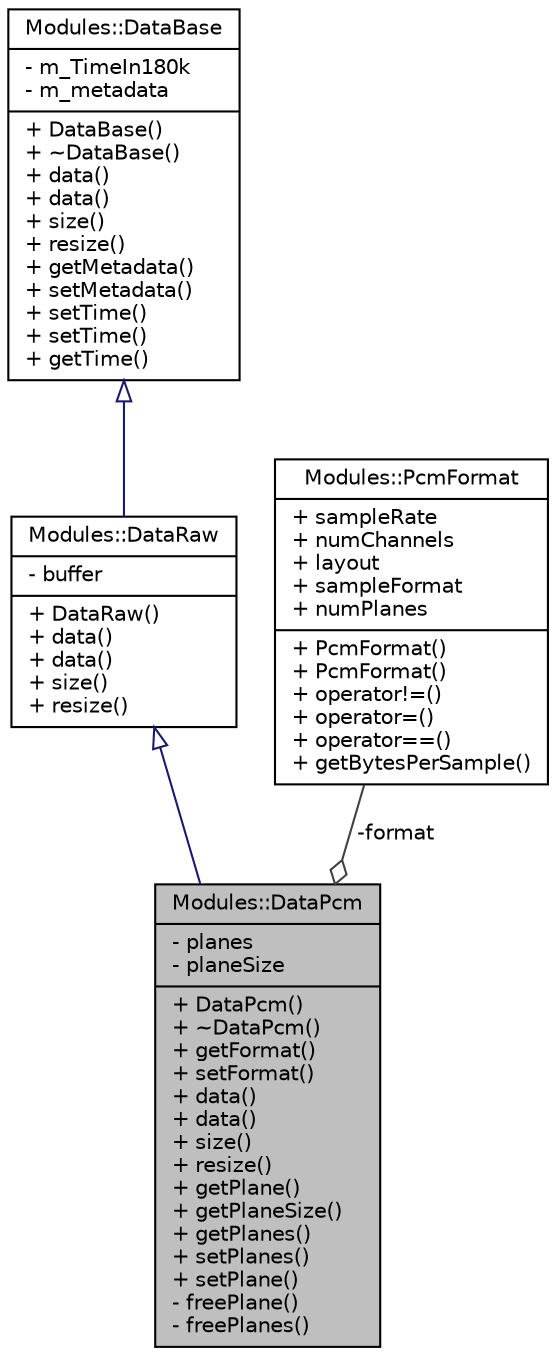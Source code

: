 digraph "Modules::DataPcm"
{
 // INTERACTIVE_SVG=YES
  edge [fontname="Helvetica",fontsize="10",labelfontname="Helvetica",labelfontsize="10"];
  node [fontname="Helvetica",fontsize="10",shape=record];
  Node1 [label="{Modules::DataPcm\n|- planes\l- planeSize\l|+ DataPcm()\l+ ~DataPcm()\l+ getFormat()\l+ setFormat()\l+ data()\l+ data()\l+ size()\l+ resize()\l+ getPlane()\l+ getPlaneSize()\l+ getPlanes()\l+ setPlanes()\l+ setPlane()\l- freePlane()\l- freePlanes()\l}",height=0.2,width=0.4,color="black", fillcolor="grey75", style="filled", fontcolor="black"];
  Node2 -> Node1 [dir="back",color="midnightblue",fontsize="10",style="solid",arrowtail="onormal",fontname="Helvetica"];
  Node2 [label="{Modules::DataRaw\n|- buffer\l|+ DataRaw()\l+ data()\l+ data()\l+ size()\l+ resize()\l}",height=0.2,width=0.4,color="black", fillcolor="white", style="filled",URL="$class_modules_1_1_data_raw.html"];
  Node3 -> Node2 [dir="back",color="midnightblue",fontsize="10",style="solid",arrowtail="onormal",fontname="Helvetica"];
  Node3 [label="{Modules::DataBase\n|- m_TimeIn180k\l- m_metadata\l|+ DataBase()\l+ ~DataBase()\l+ data()\l+ data()\l+ size()\l+ resize()\l+ getMetadata()\l+ setMetadata()\l+ setTime()\l+ setTime()\l+ getTime()\l}",height=0.2,width=0.4,color="black", fillcolor="white", style="filled",URL="$class_modules_1_1_data_base.html"];
  Node4 -> Node1 [color="grey25",fontsize="10",style="solid",label=" -format" ,arrowhead="odiamond",fontname="Helvetica"];
  Node4 [label="{Modules::PcmFormat\n|+ sampleRate\l+ numChannels\l+ layout\l+ sampleFormat\l+ numPlanes\l|+ PcmFormat()\l+ PcmFormat()\l+ operator!=()\l+ operator=()\l+ operator==()\l+ getBytesPerSample()\l}",height=0.2,width=0.4,color="black", fillcolor="white", style="filled",URL="$class_modules_1_1_pcm_format.html"];
}
